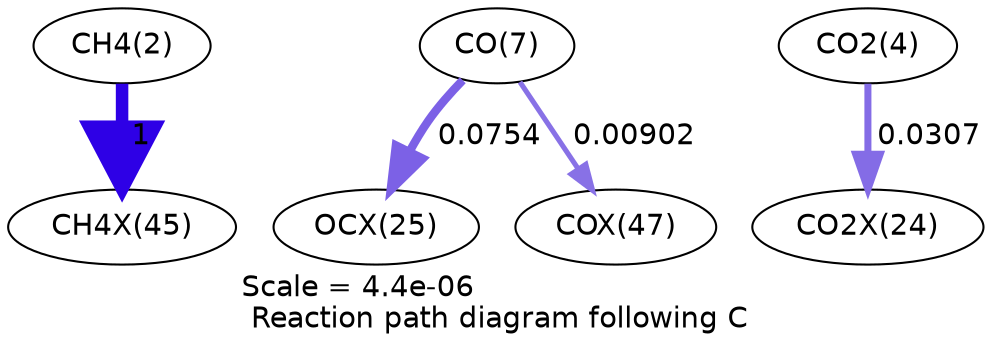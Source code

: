 digraph reaction_paths {
center=1;
s4 -> s32[fontname="Helvetica", penwidth=6, arrowsize=3, color="0.7, 1.5, 0.9"
, label=" 1"];
s9 -> s28[fontname="Helvetica", penwidth=4.05, arrowsize=2.02, color="0.7, 0.575, 0.9"
, label=" 0.0754"];
s9 -> s33[fontname="Helvetica", penwidth=2.45, arrowsize=1.22, color="0.7, 0.509, 0.9"
, label=" 0.00902"];
s6 -> s27[fontname="Helvetica", penwidth=3.37, arrowsize=1.68, color="0.7, 0.531, 0.9"
, label=" 0.0307"];
s4 [ fontname="Helvetica", label="CH4(2)"];
s6 [ fontname="Helvetica", label="CO2(4)"];
s9 [ fontname="Helvetica", label="CO(7)"];
s27 [ fontname="Helvetica", label="CO2X(24)"];
s28 [ fontname="Helvetica", label="OCX(25)"];
s32 [ fontname="Helvetica", label="CH4X(45)"];
s33 [ fontname="Helvetica", label="COX(47)"];
 label = "Scale = 4.4e-06\l Reaction path diagram following C";
 fontname = "Helvetica";
}
